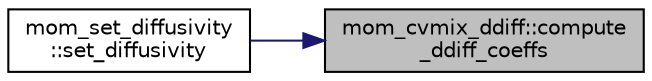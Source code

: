 digraph "mom_cvmix_ddiff::compute_ddiff_coeffs"
{
 // INTERACTIVE_SVG=YES
 // LATEX_PDF_SIZE
  edge [fontname="Helvetica",fontsize="10",labelfontname="Helvetica",labelfontsize="10"];
  node [fontname="Helvetica",fontsize="10",shape=record];
  rankdir="RL";
  Node1 [label="mom_cvmix_ddiff::compute\l_ddiff_coeffs",height=0.2,width=0.4,color="black", fillcolor="grey75", style="filled", fontcolor="black",tooltip="Subroutine for computing vertical diffusion coefficients for the double diffusion mixing parameteriza..."];
  Node1 -> Node2 [dir="back",color="midnightblue",fontsize="10",style="solid",fontname="Helvetica"];
  Node2 [label="mom_set_diffusivity\l::set_diffusivity",height=0.2,width=0.4,color="black", fillcolor="white", style="filled",URL="$namespacemom__set__diffusivity.html#ab1a9d6ee0a1fcd2bea69469fc4df3f3c",tooltip="Sets the interior vertical diffusion of scalars due to the following processes:"];
}
